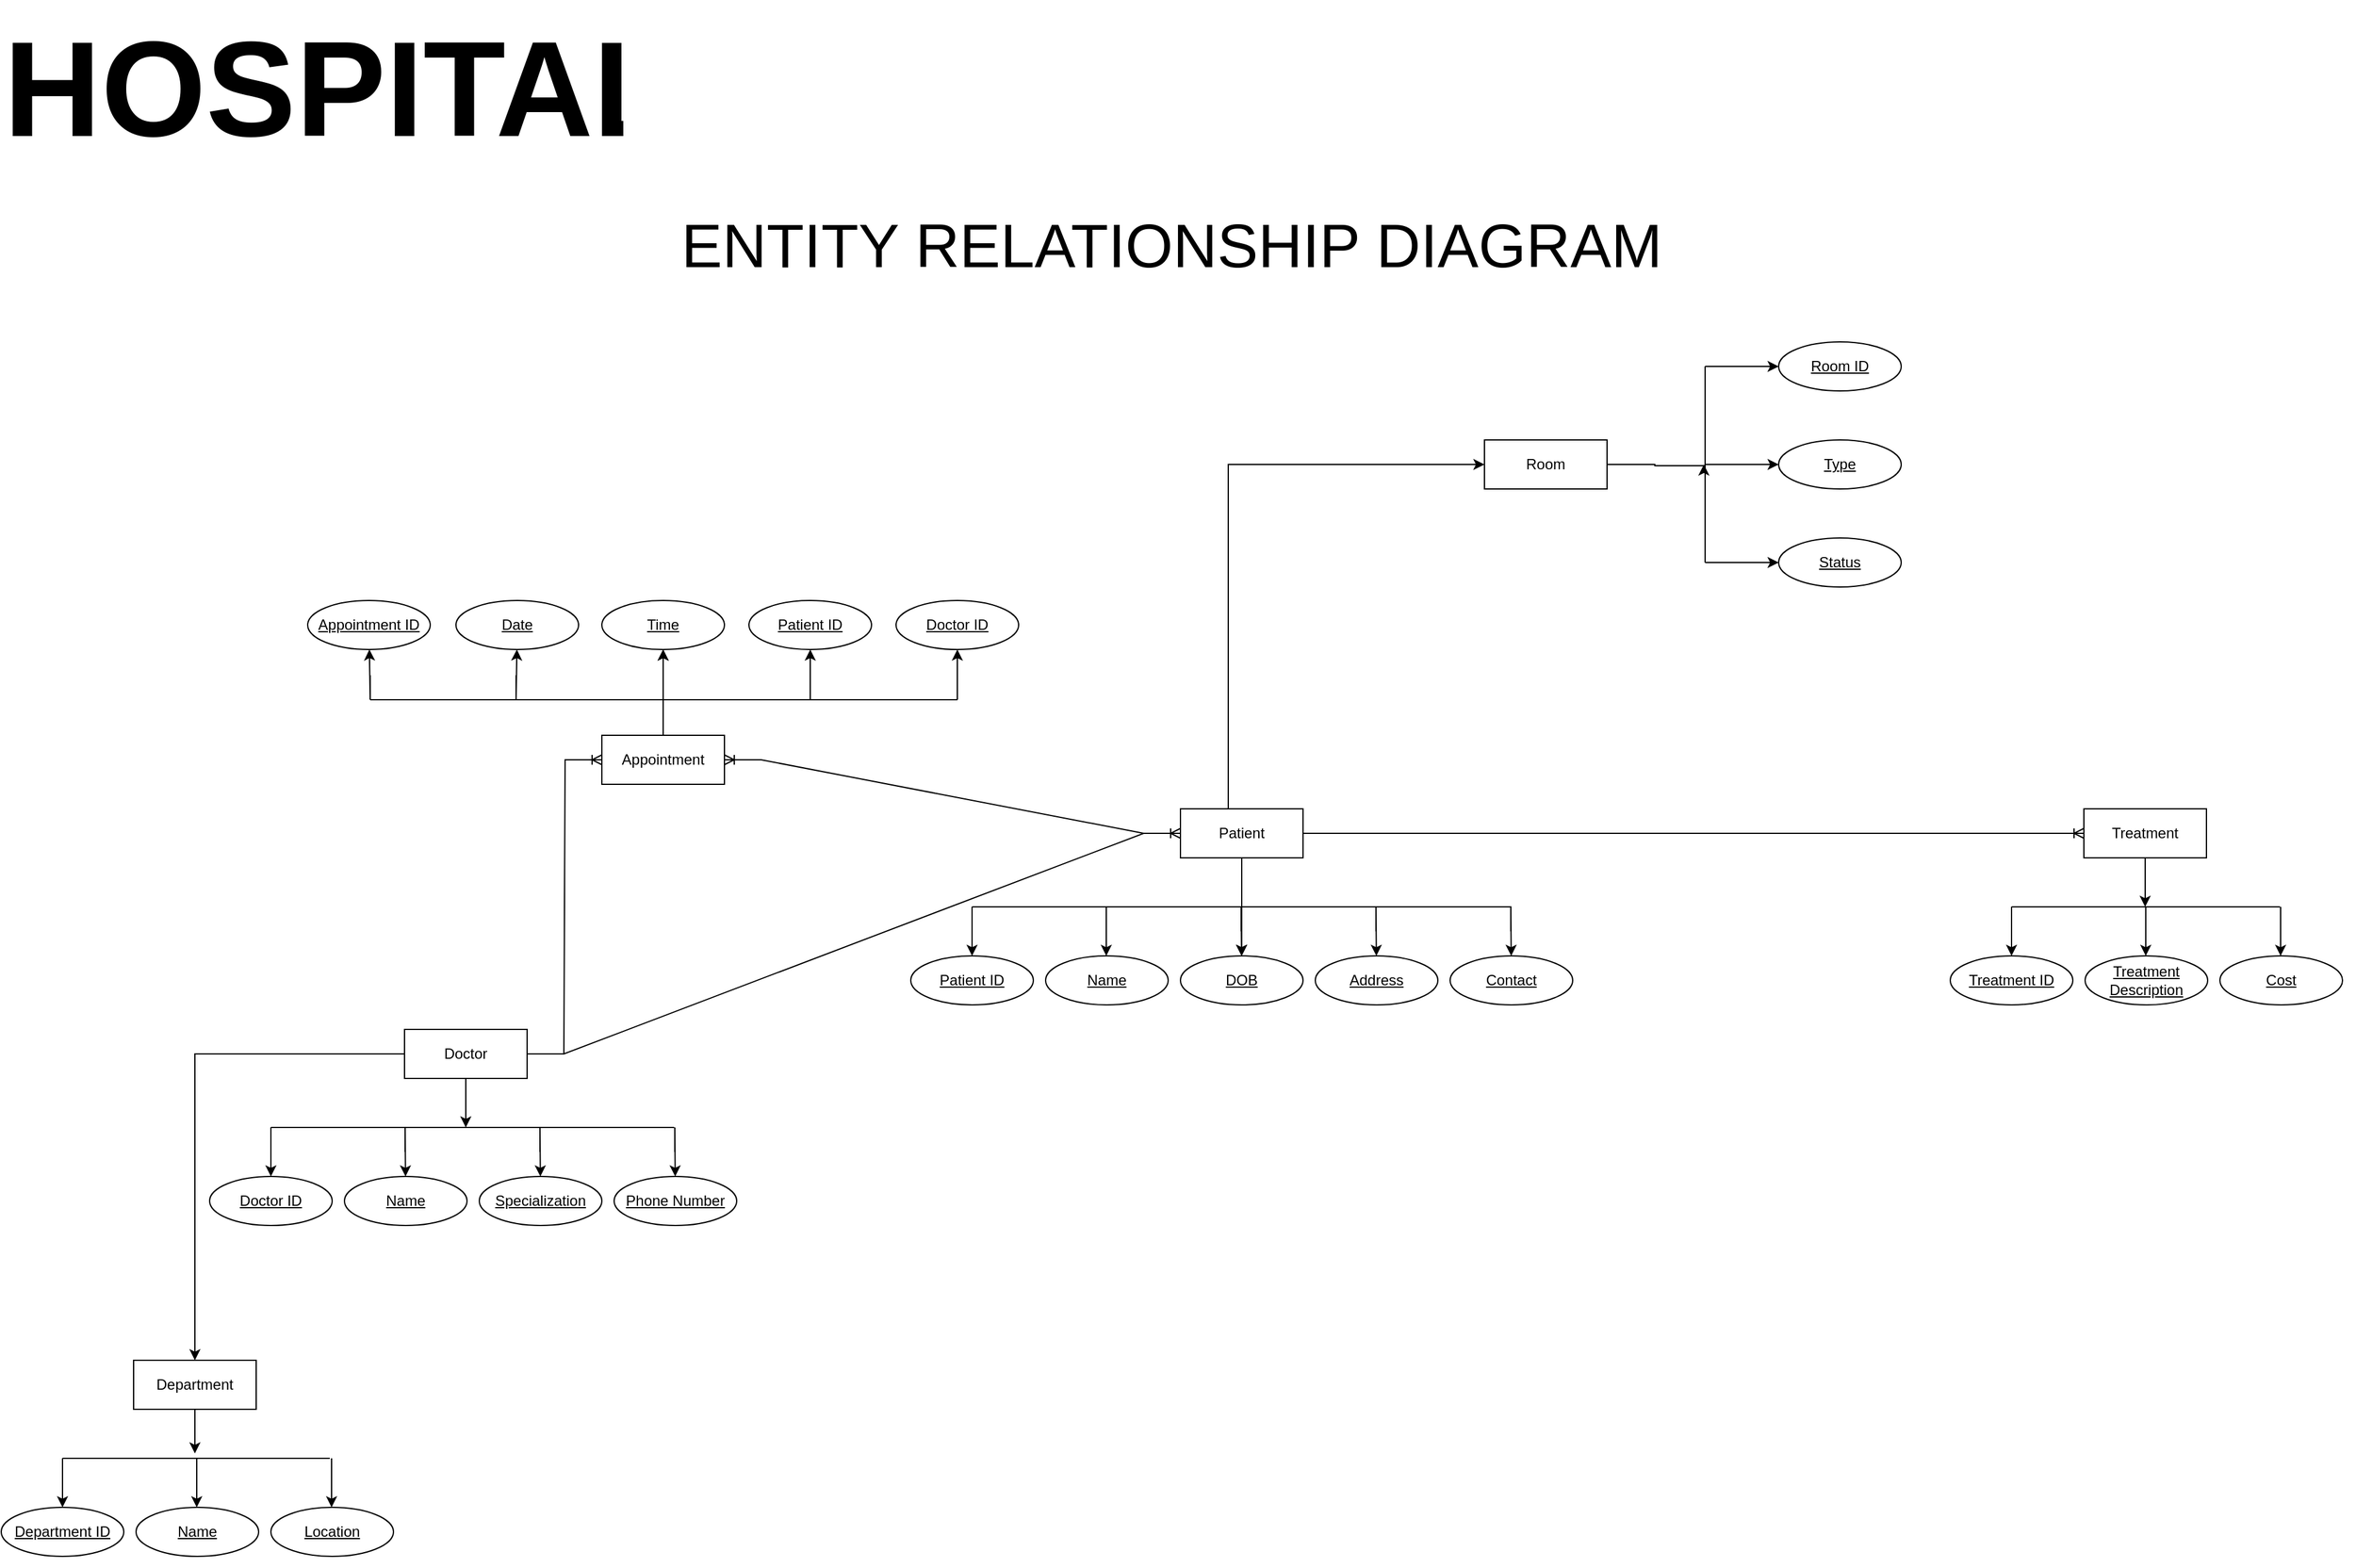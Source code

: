 <mxfile version="24.8.3">
  <diagram id="R2lEEEUBdFMjLlhIrx00" name="Page-1">
    <mxGraphModel grid="1" page="1" gridSize="10" guides="1" tooltips="1" connect="1" arrows="1" fold="1" pageScale="1" pageWidth="850" pageHeight="1100" math="0" shadow="0" extFonts="Permanent Marker^https://fonts.googleapis.com/css?family=Permanent+Marker">
      <root>
        <mxCell id="0" />
        <mxCell id="1" parent="0" />
        <mxCell id="7k1im-ZSO3uO1KcsbU-N-1" value="Doctor" style="whiteSpace=wrap;html=1;align=center;" vertex="1" parent="1">
          <mxGeometry x="-791" y="440" width="100" height="40" as="geometry" />
        </mxCell>
        <mxCell id="7k1im-ZSO3uO1KcsbU-N-3" value="Name" style="ellipse;whiteSpace=wrap;html=1;align=center;fontStyle=4;" vertex="1" parent="1">
          <mxGeometry x="-840" y="560" width="100" height="40" as="geometry" />
        </mxCell>
        <mxCell id="7k1im-ZSO3uO1KcsbU-N-6" value="Specialization" style="ellipse;whiteSpace=wrap;html=1;align=center;fontStyle=4;" vertex="1" parent="1">
          <mxGeometry x="-730" y="560" width="100" height="40" as="geometry" />
        </mxCell>
        <mxCell id="7k1im-ZSO3uO1KcsbU-N-7" value="Phone Number" style="ellipse;whiteSpace=wrap;html=1;align=center;fontStyle=4;" vertex="1" parent="1">
          <mxGeometry x="-620" y="560" width="100" height="40" as="geometry" />
        </mxCell>
        <mxCell id="7k1im-ZSO3uO1KcsbU-N-9" value="" style="endArrow=classic;html=1;rounded=0;exitX=0.5;exitY=1;exitDx=0;exitDy=0;" edge="1" parent="1" source="7k1im-ZSO3uO1KcsbU-N-1">
          <mxGeometry width="50" height="50" relative="1" as="geometry">
            <mxPoint x="-510" y="550" as="sourcePoint" />
            <mxPoint x="-741" y="520" as="targetPoint" />
          </mxGeometry>
        </mxCell>
        <mxCell id="7k1im-ZSO3uO1KcsbU-N-10" value="" style="endArrow=none;html=1;rounded=0;" edge="1" parent="1">
          <mxGeometry width="50" height="50" relative="1" as="geometry">
            <mxPoint x="-900" y="520" as="sourcePoint" />
            <mxPoint x="-571" y="520" as="targetPoint" />
          </mxGeometry>
        </mxCell>
        <mxCell id="7k1im-ZSO3uO1KcsbU-N-16" value="" style="endArrow=classic;html=1;rounded=0;" edge="1" parent="1" target="7k1im-ZSO3uO1KcsbU-N-113">
          <mxGeometry width="50" height="50" relative="1" as="geometry">
            <mxPoint x="-900" y="540" as="sourcePoint" />
            <mxPoint x="-900" y="560" as="targetPoint" />
            <Array as="points">
              <mxPoint x="-900" y="520" />
            </Array>
          </mxGeometry>
        </mxCell>
        <mxCell id="7k1im-ZSO3uO1KcsbU-N-17" value="" style="endArrow=classic;html=1;rounded=0;" edge="1" parent="1" target="7k1im-ZSO3uO1KcsbU-N-3">
          <mxGeometry width="50" height="50" relative="1" as="geometry">
            <mxPoint x="-790.5" y="540" as="sourcePoint" />
            <mxPoint x="-790.5" y="560" as="targetPoint" />
            <Array as="points">
              <mxPoint x="-790.5" y="520" />
            </Array>
          </mxGeometry>
        </mxCell>
        <mxCell id="7k1im-ZSO3uO1KcsbU-N-18" value="" style="endArrow=classic;html=1;rounded=0;" edge="1" parent="1" target="7k1im-ZSO3uO1KcsbU-N-6">
          <mxGeometry width="50" height="50" relative="1" as="geometry">
            <mxPoint x="-680.5" y="540" as="sourcePoint" />
            <mxPoint x="-680.5" y="560" as="targetPoint" />
            <Array as="points">
              <mxPoint x="-680.5" y="520" />
            </Array>
          </mxGeometry>
        </mxCell>
        <mxCell id="7k1im-ZSO3uO1KcsbU-N-19" value="" style="endArrow=classic;html=1;rounded=0;" edge="1" parent="1" target="7k1im-ZSO3uO1KcsbU-N-7">
          <mxGeometry width="50" height="50" relative="1" as="geometry">
            <mxPoint x="-570.5" y="540" as="sourcePoint" />
            <mxPoint x="-570.5" y="560" as="targetPoint" />
            <Array as="points">
              <mxPoint x="-570.5" y="520" />
            </Array>
          </mxGeometry>
        </mxCell>
        <mxCell id="7k1im-ZSO3uO1KcsbU-N-21" value="Appointment" style="whiteSpace=wrap;html=1;align=center;" vertex="1" parent="1">
          <mxGeometry x="-630" y="200" width="100" height="40" as="geometry" />
        </mxCell>
        <mxCell id="7k1im-ZSO3uO1KcsbU-N-23" value="Date" style="ellipse;whiteSpace=wrap;html=1;align=center;fontStyle=4;" vertex="1" parent="1">
          <mxGeometry x="-749" y="90" width="100" height="40" as="geometry" />
        </mxCell>
        <mxCell id="7k1im-ZSO3uO1KcsbU-N-24" value="Time" style="ellipse;whiteSpace=wrap;html=1;align=center;fontStyle=4;" vertex="1" parent="1">
          <mxGeometry x="-630" y="90" width="100" height="40" as="geometry" />
        </mxCell>
        <mxCell id="7k1im-ZSO3uO1KcsbU-N-25" value="Patient ID" style="ellipse;whiteSpace=wrap;html=1;align=center;fontStyle=4;" vertex="1" parent="1">
          <mxGeometry x="-510" y="90" width="100" height="40" as="geometry" />
        </mxCell>
        <mxCell id="7k1im-ZSO3uO1KcsbU-N-26" value="Doctor ID" style="ellipse;whiteSpace=wrap;html=1;align=center;fontStyle=4;" vertex="1" parent="1">
          <mxGeometry x="-390" y="90" width="100" height="40" as="geometry" />
        </mxCell>
        <mxCell id="7k1im-ZSO3uO1KcsbU-N-27" value="" style="endArrow=classic;html=1;rounded=0;" edge="1" parent="1" source="7k1im-ZSO3uO1KcsbU-N-21" target="7k1im-ZSO3uO1KcsbU-N-24">
          <mxGeometry width="50" height="50" relative="1" as="geometry">
            <mxPoint x="-279" y="-50" as="sourcePoint" />
            <mxPoint x="-449" y="-80" as="targetPoint" />
          </mxGeometry>
        </mxCell>
        <mxCell id="7k1im-ZSO3uO1KcsbU-N-28" value="" style="endArrow=none;html=1;rounded=0;" edge="1" parent="1">
          <mxGeometry width="50" height="50" relative="1" as="geometry">
            <mxPoint x="-819" y="171" as="sourcePoint" />
            <mxPoint x="-340" y="171" as="targetPoint" />
          </mxGeometry>
        </mxCell>
        <mxCell id="7k1im-ZSO3uO1KcsbU-N-29" value="" style="endArrow=classic;html=1;rounded=0;" edge="1" parent="1" target="7k1im-ZSO3uO1KcsbU-N-34">
          <mxGeometry width="50" height="50" relative="1" as="geometry">
            <mxPoint x="-819" y="151" as="sourcePoint" />
            <mxPoint x="-819" y="211" as="targetPoint" />
            <Array as="points">
              <mxPoint x="-819" y="171" />
            </Array>
          </mxGeometry>
        </mxCell>
        <mxCell id="7k1im-ZSO3uO1KcsbU-N-30" value="" style="endArrow=classic;html=1;rounded=0;" edge="1" parent="1" target="7k1im-ZSO3uO1KcsbU-N-23">
          <mxGeometry width="50" height="50" relative="1" as="geometry">
            <mxPoint x="-700" y="151" as="sourcePoint" />
            <mxPoint x="-709.5" y="211" as="targetPoint" />
            <Array as="points">
              <mxPoint x="-700" y="171" />
            </Array>
          </mxGeometry>
        </mxCell>
        <mxCell id="7k1im-ZSO3uO1KcsbU-N-31" value="" style="endArrow=classic;html=1;rounded=0;" edge="1" parent="1" target="7k1im-ZSO3uO1KcsbU-N-24">
          <mxGeometry width="50" height="50" relative="1" as="geometry">
            <mxPoint x="-580" y="151" as="sourcePoint" />
            <mxPoint x="-599.5" y="211" as="targetPoint" />
            <Array as="points">
              <mxPoint x="-580" y="171" />
            </Array>
          </mxGeometry>
        </mxCell>
        <mxCell id="7k1im-ZSO3uO1KcsbU-N-32" value="" style="endArrow=classic;html=1;rounded=0;" edge="1" parent="1" target="7k1im-ZSO3uO1KcsbU-N-25">
          <mxGeometry width="50" height="50" relative="1" as="geometry">
            <mxPoint x="-460" y="151" as="sourcePoint" />
            <mxPoint x="-489.5" y="211" as="targetPoint" />
            <Array as="points">
              <mxPoint x="-460" y="171" />
            </Array>
          </mxGeometry>
        </mxCell>
        <mxCell id="7k1im-ZSO3uO1KcsbU-N-33" value="" style="endArrow=classic;html=1;rounded=0;" edge="1" parent="1" target="7k1im-ZSO3uO1KcsbU-N-26">
          <mxGeometry width="50" height="50" relative="1" as="geometry">
            <mxPoint x="-340" y="151" as="sourcePoint" />
            <mxPoint x="-379" y="211" as="targetPoint" />
            <Array as="points">
              <mxPoint x="-340" y="171" />
            </Array>
          </mxGeometry>
        </mxCell>
        <mxCell id="7k1im-ZSO3uO1KcsbU-N-34" value="Appointment ID" style="ellipse;whiteSpace=wrap;html=1;align=center;fontStyle=4;" vertex="1" parent="1">
          <mxGeometry x="-870" y="90" width="100" height="40" as="geometry" />
        </mxCell>
        <mxCell id="7k1im-ZSO3uO1KcsbU-N-101" style="edgeStyle=orthogonalEdgeStyle;rounded=0;orthogonalLoop=1;jettySize=auto;html=1;exitX=0.39;exitY=0;exitDx=0;exitDy=0;entryX=0;entryY=0.5;entryDx=0;entryDy=0;exitPerimeter=0;" edge="1" parent="1" source="7k1im-ZSO3uO1KcsbU-N-35" target="7k1im-ZSO3uO1KcsbU-N-63">
          <mxGeometry relative="1" as="geometry">
            <mxPoint x="-108" y="-110" as="targetPoint" />
          </mxGeometry>
        </mxCell>
        <mxCell id="7k1im-ZSO3uO1KcsbU-N-35" value="Patient" style="whiteSpace=wrap;html=1;align=center;" vertex="1" parent="1">
          <mxGeometry x="-158" y="260" width="100" height="40" as="geometry" />
        </mxCell>
        <mxCell id="7k1im-ZSO3uO1KcsbU-N-36" value="" style="edgeStyle=orthogonalEdgeStyle;rounded=0;orthogonalLoop=1;jettySize=auto;html=1;" edge="1" parent="1" target="7k1im-ZSO3uO1KcsbU-N-43">
          <mxGeometry relative="1" as="geometry">
            <mxPoint x="-328" y="420" as="sourcePoint" />
          </mxGeometry>
        </mxCell>
        <mxCell id="7k1im-ZSO3uO1KcsbU-N-37" value="Name" style="ellipse;whiteSpace=wrap;html=1;align=center;fontStyle=4;" vertex="1" parent="1">
          <mxGeometry x="-268" y="380" width="100" height="40" as="geometry" />
        </mxCell>
        <mxCell id="7k1im-ZSO3uO1KcsbU-N-38" value="DOB" style="ellipse;whiteSpace=wrap;html=1;align=center;fontStyle=4;" vertex="1" parent="1">
          <mxGeometry x="-158" y="380" width="100" height="40" as="geometry" />
        </mxCell>
        <mxCell id="7k1im-ZSO3uO1KcsbU-N-39" value="Address" style="ellipse;whiteSpace=wrap;html=1;align=center;fontStyle=4;" vertex="1" parent="1">
          <mxGeometry x="-48" y="380" width="100" height="40" as="geometry" />
        </mxCell>
        <mxCell id="7k1im-ZSO3uO1KcsbU-N-40" value="Contact" style="ellipse;whiteSpace=wrap;html=1;align=center;fontStyle=4;" vertex="1" parent="1">
          <mxGeometry x="62" y="380" width="100" height="40" as="geometry" />
        </mxCell>
        <mxCell id="7k1im-ZSO3uO1KcsbU-N-41" value="" style="endArrow=classic;html=1;rounded=0;" edge="1" parent="1" source="7k1im-ZSO3uO1KcsbU-N-35" target="7k1im-ZSO3uO1KcsbU-N-38">
          <mxGeometry width="50" height="50" relative="1" as="geometry">
            <mxPoint x="-108" y="300" as="sourcePoint" />
            <mxPoint x="-108" y="340" as="targetPoint" />
          </mxGeometry>
        </mxCell>
        <mxCell id="7k1im-ZSO3uO1KcsbU-N-42" value="" style="endArrow=none;html=1;rounded=0;" edge="1" parent="1">
          <mxGeometry width="50" height="50" relative="1" as="geometry">
            <mxPoint x="-328" y="340" as="sourcePoint" />
            <mxPoint x="112" y="340" as="targetPoint" />
          </mxGeometry>
        </mxCell>
        <mxCell id="7k1im-ZSO3uO1KcsbU-N-43" value="Patient ID" style="ellipse;whiteSpace=wrap;html=1;align=center;fontStyle=4;" vertex="1" parent="1">
          <mxGeometry x="-378" y="380" width="100" height="40" as="geometry" />
        </mxCell>
        <mxCell id="7k1im-ZSO3uO1KcsbU-N-44" value="" style="endArrow=classic;html=1;rounded=0;" edge="1" parent="1" target="7k1im-ZSO3uO1KcsbU-N-43">
          <mxGeometry width="50" height="50" relative="1" as="geometry">
            <mxPoint x="-328" y="360" as="sourcePoint" />
            <mxPoint x="-238" y="530" as="targetPoint" />
            <Array as="points">
              <mxPoint x="-328" y="340" />
            </Array>
          </mxGeometry>
        </mxCell>
        <mxCell id="7k1im-ZSO3uO1KcsbU-N-45" value="" style="endArrow=classic;html=1;rounded=0;" edge="1" parent="1">
          <mxGeometry width="50" height="50" relative="1" as="geometry">
            <mxPoint x="-218.5" y="360" as="sourcePoint" />
            <mxPoint x="-218.5" y="380" as="targetPoint" />
            <Array as="points">
              <mxPoint x="-218.5" y="340" />
            </Array>
          </mxGeometry>
        </mxCell>
        <mxCell id="7k1im-ZSO3uO1KcsbU-N-46" value="" style="endArrow=classic;html=1;rounded=0;" edge="1" parent="1" target="7k1im-ZSO3uO1KcsbU-N-38">
          <mxGeometry width="50" height="50" relative="1" as="geometry">
            <mxPoint x="-108.5" y="360" as="sourcePoint" />
            <mxPoint x="-108.5" y="380" as="targetPoint" />
            <Array as="points">
              <mxPoint x="-108.5" y="340" />
            </Array>
          </mxGeometry>
        </mxCell>
        <mxCell id="7k1im-ZSO3uO1KcsbU-N-47" value="" style="endArrow=classic;html=1;rounded=0;" edge="1" parent="1" target="7k1im-ZSO3uO1KcsbU-N-39">
          <mxGeometry width="50" height="50" relative="1" as="geometry">
            <mxPoint x="1.5" y="360" as="sourcePoint" />
            <mxPoint x="1.5" y="380" as="targetPoint" />
            <Array as="points">
              <mxPoint x="1.5" y="340" />
            </Array>
          </mxGeometry>
        </mxCell>
        <mxCell id="7k1im-ZSO3uO1KcsbU-N-48" value="" style="endArrow=classic;html=1;rounded=0;" edge="1" parent="1" target="7k1im-ZSO3uO1KcsbU-N-40">
          <mxGeometry width="50" height="50" relative="1" as="geometry">
            <mxPoint x="111.5" y="360" as="sourcePoint" />
            <mxPoint x="111.5" y="380" as="targetPoint" />
            <Array as="points">
              <mxPoint x="111.5" y="340" />
            </Array>
          </mxGeometry>
        </mxCell>
        <mxCell id="7k1im-ZSO3uO1KcsbU-N-49" value="Department" style="whiteSpace=wrap;html=1;align=center;" vertex="1" parent="1">
          <mxGeometry x="-1012" y="710" width="100" height="40" as="geometry" />
        </mxCell>
        <mxCell id="7k1im-ZSO3uO1KcsbU-N-50" value="" style="edgeStyle=orthogonalEdgeStyle;rounded=0;orthogonalLoop=1;jettySize=auto;html=1;" edge="1" parent="1" target="7k1im-ZSO3uO1KcsbU-N-57">
          <mxGeometry relative="1" as="geometry">
            <mxPoint x="-1070" y="870" as="sourcePoint" />
          </mxGeometry>
        </mxCell>
        <mxCell id="7k1im-ZSO3uO1KcsbU-N-51" value="Name" style="ellipse;whiteSpace=wrap;html=1;align=center;fontStyle=4;" vertex="1" parent="1">
          <mxGeometry x="-1010" y="830" width="100" height="40" as="geometry" />
        </mxCell>
        <mxCell id="7k1im-ZSO3uO1KcsbU-N-52" value="Location" style="ellipse;whiteSpace=wrap;html=1;align=center;fontStyle=4;" vertex="1" parent="1">
          <mxGeometry x="-900" y="830" width="100" height="40" as="geometry" />
        </mxCell>
        <mxCell id="7k1im-ZSO3uO1KcsbU-N-55" value="" style="endArrow=classic;html=1;rounded=0;exitX=0.5;exitY=1;exitDx=0;exitDy=0;" edge="1" parent="1" source="7k1im-ZSO3uO1KcsbU-N-49">
          <mxGeometry width="50" height="50" relative="1" as="geometry">
            <mxPoint x="-680" y="820" as="sourcePoint" />
            <mxPoint x="-962" y="786" as="targetPoint" />
          </mxGeometry>
        </mxCell>
        <mxCell id="7k1im-ZSO3uO1KcsbU-N-56" value="" style="endArrow=none;html=1;rounded=0;" edge="1" parent="1">
          <mxGeometry width="50" height="50" relative="1" as="geometry">
            <mxPoint x="-1070" y="790" as="sourcePoint" />
            <mxPoint x="-852" y="790" as="targetPoint" />
          </mxGeometry>
        </mxCell>
        <mxCell id="7k1im-ZSO3uO1KcsbU-N-57" value="Department ID" style="ellipse;whiteSpace=wrap;html=1;align=center;fontStyle=4;" vertex="1" parent="1">
          <mxGeometry x="-1120" y="830" width="100" height="40" as="geometry" />
        </mxCell>
        <mxCell id="7k1im-ZSO3uO1KcsbU-N-58" value="" style="endArrow=classic;html=1;rounded=0;" edge="1" parent="1" target="7k1im-ZSO3uO1KcsbU-N-57">
          <mxGeometry width="50" height="50" relative="1" as="geometry">
            <mxPoint x="-1070" y="810" as="sourcePoint" />
            <mxPoint x="-980" y="980" as="targetPoint" />
            <Array as="points">
              <mxPoint x="-1070" y="790" />
            </Array>
          </mxGeometry>
        </mxCell>
        <mxCell id="7k1im-ZSO3uO1KcsbU-N-59" value="" style="endArrow=classic;html=1;rounded=0;" edge="1" parent="1">
          <mxGeometry width="50" height="50" relative="1" as="geometry">
            <mxPoint x="-960.5" y="810" as="sourcePoint" />
            <mxPoint x="-960.5" y="830" as="targetPoint" />
            <Array as="points">
              <mxPoint x="-960.5" y="790" />
            </Array>
          </mxGeometry>
        </mxCell>
        <mxCell id="7k1im-ZSO3uO1KcsbU-N-60" value="" style="endArrow=classic;html=1;rounded=0;" edge="1" parent="1">
          <mxGeometry width="50" height="50" relative="1" as="geometry">
            <mxPoint x="-850.5" y="810" as="sourcePoint" />
            <mxPoint x="-850.5" y="830" as="targetPoint" />
            <Array as="points">
              <mxPoint x="-850.5" y="790" />
            </Array>
          </mxGeometry>
        </mxCell>
        <mxCell id="7k1im-ZSO3uO1KcsbU-N-102" style="edgeStyle=orthogonalEdgeStyle;rounded=0;orthogonalLoop=1;jettySize=auto;html=1;exitX=1;exitY=0.5;exitDx=0;exitDy=0;" edge="1" parent="1" source="7k1im-ZSO3uO1KcsbU-N-63">
          <mxGeometry relative="1" as="geometry">
            <mxPoint x="269" y="-21" as="targetPoint" />
            <Array as="points">
              <mxPoint x="229" y="-21" />
              <mxPoint x="229" y="-20" />
            </Array>
          </mxGeometry>
        </mxCell>
        <mxCell id="7k1im-ZSO3uO1KcsbU-N-63" value="Room" style="whiteSpace=wrap;html=1;align=center;" vertex="1" parent="1">
          <mxGeometry x="90" y="-41" width="100" height="40" as="geometry" />
        </mxCell>
        <mxCell id="7k1im-ZSO3uO1KcsbU-N-77" value="Treatment" style="whiteSpace=wrap;html=1;align=center;" vertex="1" parent="1">
          <mxGeometry x="579" y="260" width="100" height="40" as="geometry" />
        </mxCell>
        <mxCell id="7k1im-ZSO3uO1KcsbU-N-78" value="" style="edgeStyle=orthogonalEdgeStyle;rounded=0;orthogonalLoop=1;jettySize=auto;html=1;" edge="1" parent="1" target="7k1im-ZSO3uO1KcsbU-N-85">
          <mxGeometry relative="1" as="geometry">
            <mxPoint x="520" y="420" as="sourcePoint" />
          </mxGeometry>
        </mxCell>
        <mxCell id="7k1im-ZSO3uO1KcsbU-N-79" value="Treatment Description" style="ellipse;whiteSpace=wrap;html=1;align=center;fontStyle=4;" vertex="1" parent="1">
          <mxGeometry x="580" y="380" width="100" height="40" as="geometry" />
        </mxCell>
        <mxCell id="7k1im-ZSO3uO1KcsbU-N-80" value="Cost" style="ellipse;whiteSpace=wrap;html=1;align=center;fontStyle=4;" vertex="1" parent="1">
          <mxGeometry x="690" y="380" width="100" height="40" as="geometry" />
        </mxCell>
        <mxCell id="7k1im-ZSO3uO1KcsbU-N-83" value="" style="endArrow=classic;html=1;rounded=0;exitX=0.5;exitY=1;exitDx=0;exitDy=0;" edge="1" parent="1" source="7k1im-ZSO3uO1KcsbU-N-77">
          <mxGeometry width="50" height="50" relative="1" as="geometry">
            <mxPoint x="910" y="370" as="sourcePoint" />
            <mxPoint x="629" y="340" as="targetPoint" />
          </mxGeometry>
        </mxCell>
        <mxCell id="7k1im-ZSO3uO1KcsbU-N-84" value="" style="endArrow=none;html=1;rounded=0;" edge="1" parent="1">
          <mxGeometry width="50" height="50" relative="1" as="geometry">
            <mxPoint x="520" y="340" as="sourcePoint" />
            <mxPoint x="739" y="340" as="targetPoint" />
          </mxGeometry>
        </mxCell>
        <mxCell id="7k1im-ZSO3uO1KcsbU-N-85" value="Treatment ID" style="ellipse;whiteSpace=wrap;html=1;align=center;fontStyle=4;" vertex="1" parent="1">
          <mxGeometry x="470" y="380" width="100" height="40" as="geometry" />
        </mxCell>
        <mxCell id="7k1im-ZSO3uO1KcsbU-N-86" value="" style="endArrow=classic;html=1;rounded=0;" edge="1" parent="1" target="7k1im-ZSO3uO1KcsbU-N-85">
          <mxGeometry width="50" height="50" relative="1" as="geometry">
            <mxPoint x="520" y="360" as="sourcePoint" />
            <mxPoint x="610" y="530" as="targetPoint" />
            <Array as="points">
              <mxPoint x="520" y="340" />
            </Array>
          </mxGeometry>
        </mxCell>
        <mxCell id="7k1im-ZSO3uO1KcsbU-N-87" value="" style="endArrow=classic;html=1;rounded=0;" edge="1" parent="1">
          <mxGeometry width="50" height="50" relative="1" as="geometry">
            <mxPoint x="629.5" y="360" as="sourcePoint" />
            <mxPoint x="629.5" y="380" as="targetPoint" />
            <Array as="points">
              <mxPoint x="629.5" y="340" />
            </Array>
          </mxGeometry>
        </mxCell>
        <mxCell id="7k1im-ZSO3uO1KcsbU-N-88" value="" style="endArrow=classic;html=1;rounded=0;" edge="1" parent="1">
          <mxGeometry width="50" height="50" relative="1" as="geometry">
            <mxPoint x="739.5" y="360" as="sourcePoint" />
            <mxPoint x="739.5" y="380" as="targetPoint" />
            <Array as="points">
              <mxPoint x="739.5" y="340" />
            </Array>
          </mxGeometry>
        </mxCell>
        <mxCell id="7k1im-ZSO3uO1KcsbU-N-93" value="" style="edgeStyle=entityRelationEdgeStyle;fontSize=12;html=1;endArrow=ERoneToMany;rounded=0;" edge="1" parent="1" source="7k1im-ZSO3uO1KcsbU-N-1" target="7k1im-ZSO3uO1KcsbU-N-35">
          <mxGeometry width="100" height="100" relative="1" as="geometry">
            <mxPoint x="-470" y="380" as="sourcePoint" />
            <mxPoint x="-370" y="280" as="targetPoint" />
            <Array as="points">
              <mxPoint x="-400" y="320" />
              <mxPoint x="-290" y="260" />
              <mxPoint x="-440" y="270" />
              <mxPoint x="-400" y="240" />
              <mxPoint x="-400" y="240" />
            </Array>
          </mxGeometry>
        </mxCell>
        <mxCell id="7k1im-ZSO3uO1KcsbU-N-98" value="" style="edgeStyle=entityRelationEdgeStyle;fontSize=12;html=1;endArrow=ERoneToMany;rounded=0;" edge="1" parent="1" source="7k1im-ZSO3uO1KcsbU-N-35" target="7k1im-ZSO3uO1KcsbU-N-21">
          <mxGeometry width="100" height="100" relative="1" as="geometry">
            <mxPoint x="-10" y="290" as="sourcePoint" />
            <mxPoint x="360" y="100" as="targetPoint" />
            <Array as="points">
              <mxPoint x="100" y="300" />
              <mxPoint x="70" y="200" />
              <mxPoint x="20" y="260" />
              <mxPoint x="50" y="350" />
            </Array>
          </mxGeometry>
        </mxCell>
        <mxCell id="7k1im-ZSO3uO1KcsbU-N-99" value="" style="edgeStyle=entityRelationEdgeStyle;fontSize=12;html=1;endArrow=ERoneToMany;rounded=0;" edge="1" parent="1" source="7k1im-ZSO3uO1KcsbU-N-1" target="7k1im-ZSO3uO1KcsbU-N-21">
          <mxGeometry width="100" height="100" relative="1" as="geometry">
            <mxPoint x="-560" y="210" as="sourcePoint" />
            <mxPoint x="-77" y="130" as="targetPoint" />
            <Array as="points">
              <mxPoint x="-319" y="351" />
              <mxPoint x="-209" y="291" />
              <mxPoint x="-359" y="301" />
              <mxPoint x="-319" y="271" />
              <mxPoint x="-319" y="271" />
            </Array>
          </mxGeometry>
        </mxCell>
        <mxCell id="7k1im-ZSO3uO1KcsbU-N-100" style="edgeStyle=orthogonalEdgeStyle;rounded=0;orthogonalLoop=1;jettySize=auto;html=1;exitX=0;exitY=0.5;exitDx=0;exitDy=0;" edge="1" parent="1" source="7k1im-ZSO3uO1KcsbU-N-1" target="7k1im-ZSO3uO1KcsbU-N-49">
          <mxGeometry relative="1" as="geometry" />
        </mxCell>
        <mxCell id="7k1im-ZSO3uO1KcsbU-N-104" value="Type" style="ellipse;whiteSpace=wrap;html=1;align=center;fontStyle=4;" vertex="1" parent="1">
          <mxGeometry x="330" y="-41" width="100" height="40" as="geometry" />
        </mxCell>
        <mxCell id="7k1im-ZSO3uO1KcsbU-N-105" value="Status" style="ellipse;whiteSpace=wrap;html=1;align=center;fontStyle=4;" vertex="1" parent="1">
          <mxGeometry x="330" y="39" width="100" height="40" as="geometry" />
        </mxCell>
        <mxCell id="7k1im-ZSO3uO1KcsbU-N-106" value="" style="endArrow=none;html=1;rounded=0;" edge="1" parent="1">
          <mxGeometry width="50" height="50" relative="1" as="geometry">
            <mxPoint x="270" y="59" as="sourcePoint" />
            <mxPoint x="270" y="-101" as="targetPoint" />
          </mxGeometry>
        </mxCell>
        <mxCell id="7k1im-ZSO3uO1KcsbU-N-107" value="Room ID" style="ellipse;whiteSpace=wrap;html=1;align=center;fontStyle=4;" vertex="1" parent="1">
          <mxGeometry x="330" y="-121" width="100" height="40" as="geometry" />
        </mxCell>
        <mxCell id="7k1im-ZSO3uO1KcsbU-N-108" value="" style="endArrow=classic;html=1;rounded=0;" edge="1" parent="1">
          <mxGeometry width="50" height="50" relative="1" as="geometry">
            <mxPoint x="270" y="-101" as="sourcePoint" />
            <mxPoint x="330" y="-101" as="targetPoint" />
            <Array as="points" />
          </mxGeometry>
        </mxCell>
        <mxCell id="7k1im-ZSO3uO1KcsbU-N-110" value="" style="endArrow=classic;html=1;rounded=0;" edge="1" parent="1">
          <mxGeometry width="50" height="50" relative="1" as="geometry">
            <mxPoint x="270" y="59" as="sourcePoint" />
            <mxPoint x="330" y="59" as="targetPoint" />
            <Array as="points">
              <mxPoint x="310" y="59" />
            </Array>
          </mxGeometry>
        </mxCell>
        <mxCell id="7k1im-ZSO3uO1KcsbU-N-111" value="" style="endArrow=classic;html=1;rounded=0;" edge="1" parent="1" target="7k1im-ZSO3uO1KcsbU-N-104">
          <mxGeometry width="50" height="50" relative="1" as="geometry">
            <mxPoint x="270" y="-21" as="sourcePoint" />
            <mxPoint x="340" y="-91" as="targetPoint" />
            <Array as="points" />
          </mxGeometry>
        </mxCell>
        <mxCell id="7k1im-ZSO3uO1KcsbU-N-112" value="" style="edgeStyle=entityRelationEdgeStyle;fontSize=12;html=1;endArrow=ERoneToMany;rounded=0;" edge="1" parent="1" source="7k1im-ZSO3uO1KcsbU-N-35" target="7k1im-ZSO3uO1KcsbU-N-77">
          <mxGeometry width="100" height="100" relative="1" as="geometry">
            <mxPoint x="120" y="40" as="sourcePoint" />
            <mxPoint x="1189" y="41" as="targetPoint" />
            <Array as="points">
              <mxPoint x="442" y="212" />
              <mxPoint x="552" y="152" />
              <mxPoint x="402" y="162" />
              <mxPoint x="442" y="132" />
              <mxPoint x="442" y="132" />
            </Array>
          </mxGeometry>
        </mxCell>
        <mxCell id="7k1im-ZSO3uO1KcsbU-N-113" value="Doctor ID" style="ellipse;whiteSpace=wrap;html=1;align=center;fontStyle=4;" vertex="1" parent="1">
          <mxGeometry x="-950" y="560" width="100" height="40" as="geometry" />
        </mxCell>
        <mxCell id="7k1im-ZSO3uO1KcsbU-N-114" value="&lt;h1 style=&quot;margin-top: 0px;&quot;&gt;&lt;font style=&quot;font-size: 110px;&quot;&gt;HOSPITAL MANAGEMENT SYSTEM&lt;/font&gt;&lt;/h1&gt;" style="text;html=1;whiteSpace=wrap;overflow=hidden;rounded=0;" vertex="1" parent="1">
          <mxGeometry x="-1120" y="-400" width="1920" height="160" as="geometry" />
        </mxCell>
        <mxCell id="7k1im-ZSO3uO1KcsbU-N-115" value="&lt;font style=&quot;font-size: 50px;&quot;&gt;ENTITY RELATIONSHIP DIAGRAM&lt;/font&gt;" style="text;html=1;align=center;verticalAlign=middle;whiteSpace=wrap;rounded=0;" vertex="1" parent="1">
          <mxGeometry x="-630" y="-240" width="930" height="80" as="geometry" />
        </mxCell>
      </root>
    </mxGraphModel>
  </diagram>
</mxfile>

